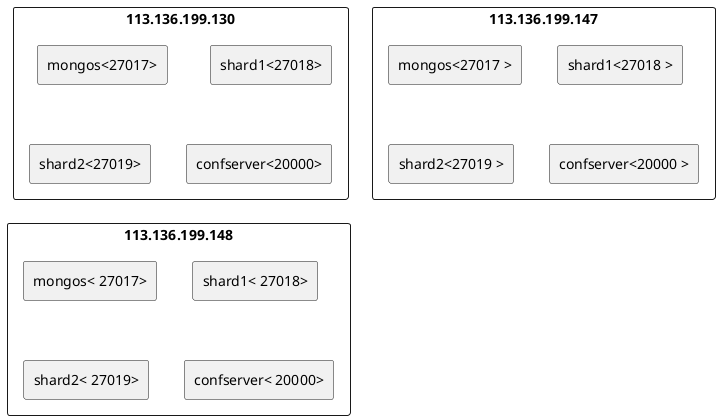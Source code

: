 @startuml

rectangle "113.136.199.130" {
rectangle "mongos<27017>"
rectangle "shard1<27018>"
rectangle "shard2<27019>"
rectangle "confserver<20000>"
}

rectangle "113.136.199.147" {
rectangle "mongos<27017 >"
rectangle "shard1<27018 >"
rectangle "shard2<27019 >"
rectangle "confserver<20000 >"
}

rectangle "113.136.199.148" {
rectangle "mongos< 27017>"
rectangle "shard1< 27018>"
rectangle "shard2< 27019>"
rectangle "confserver< 20000>"
}

@enduml